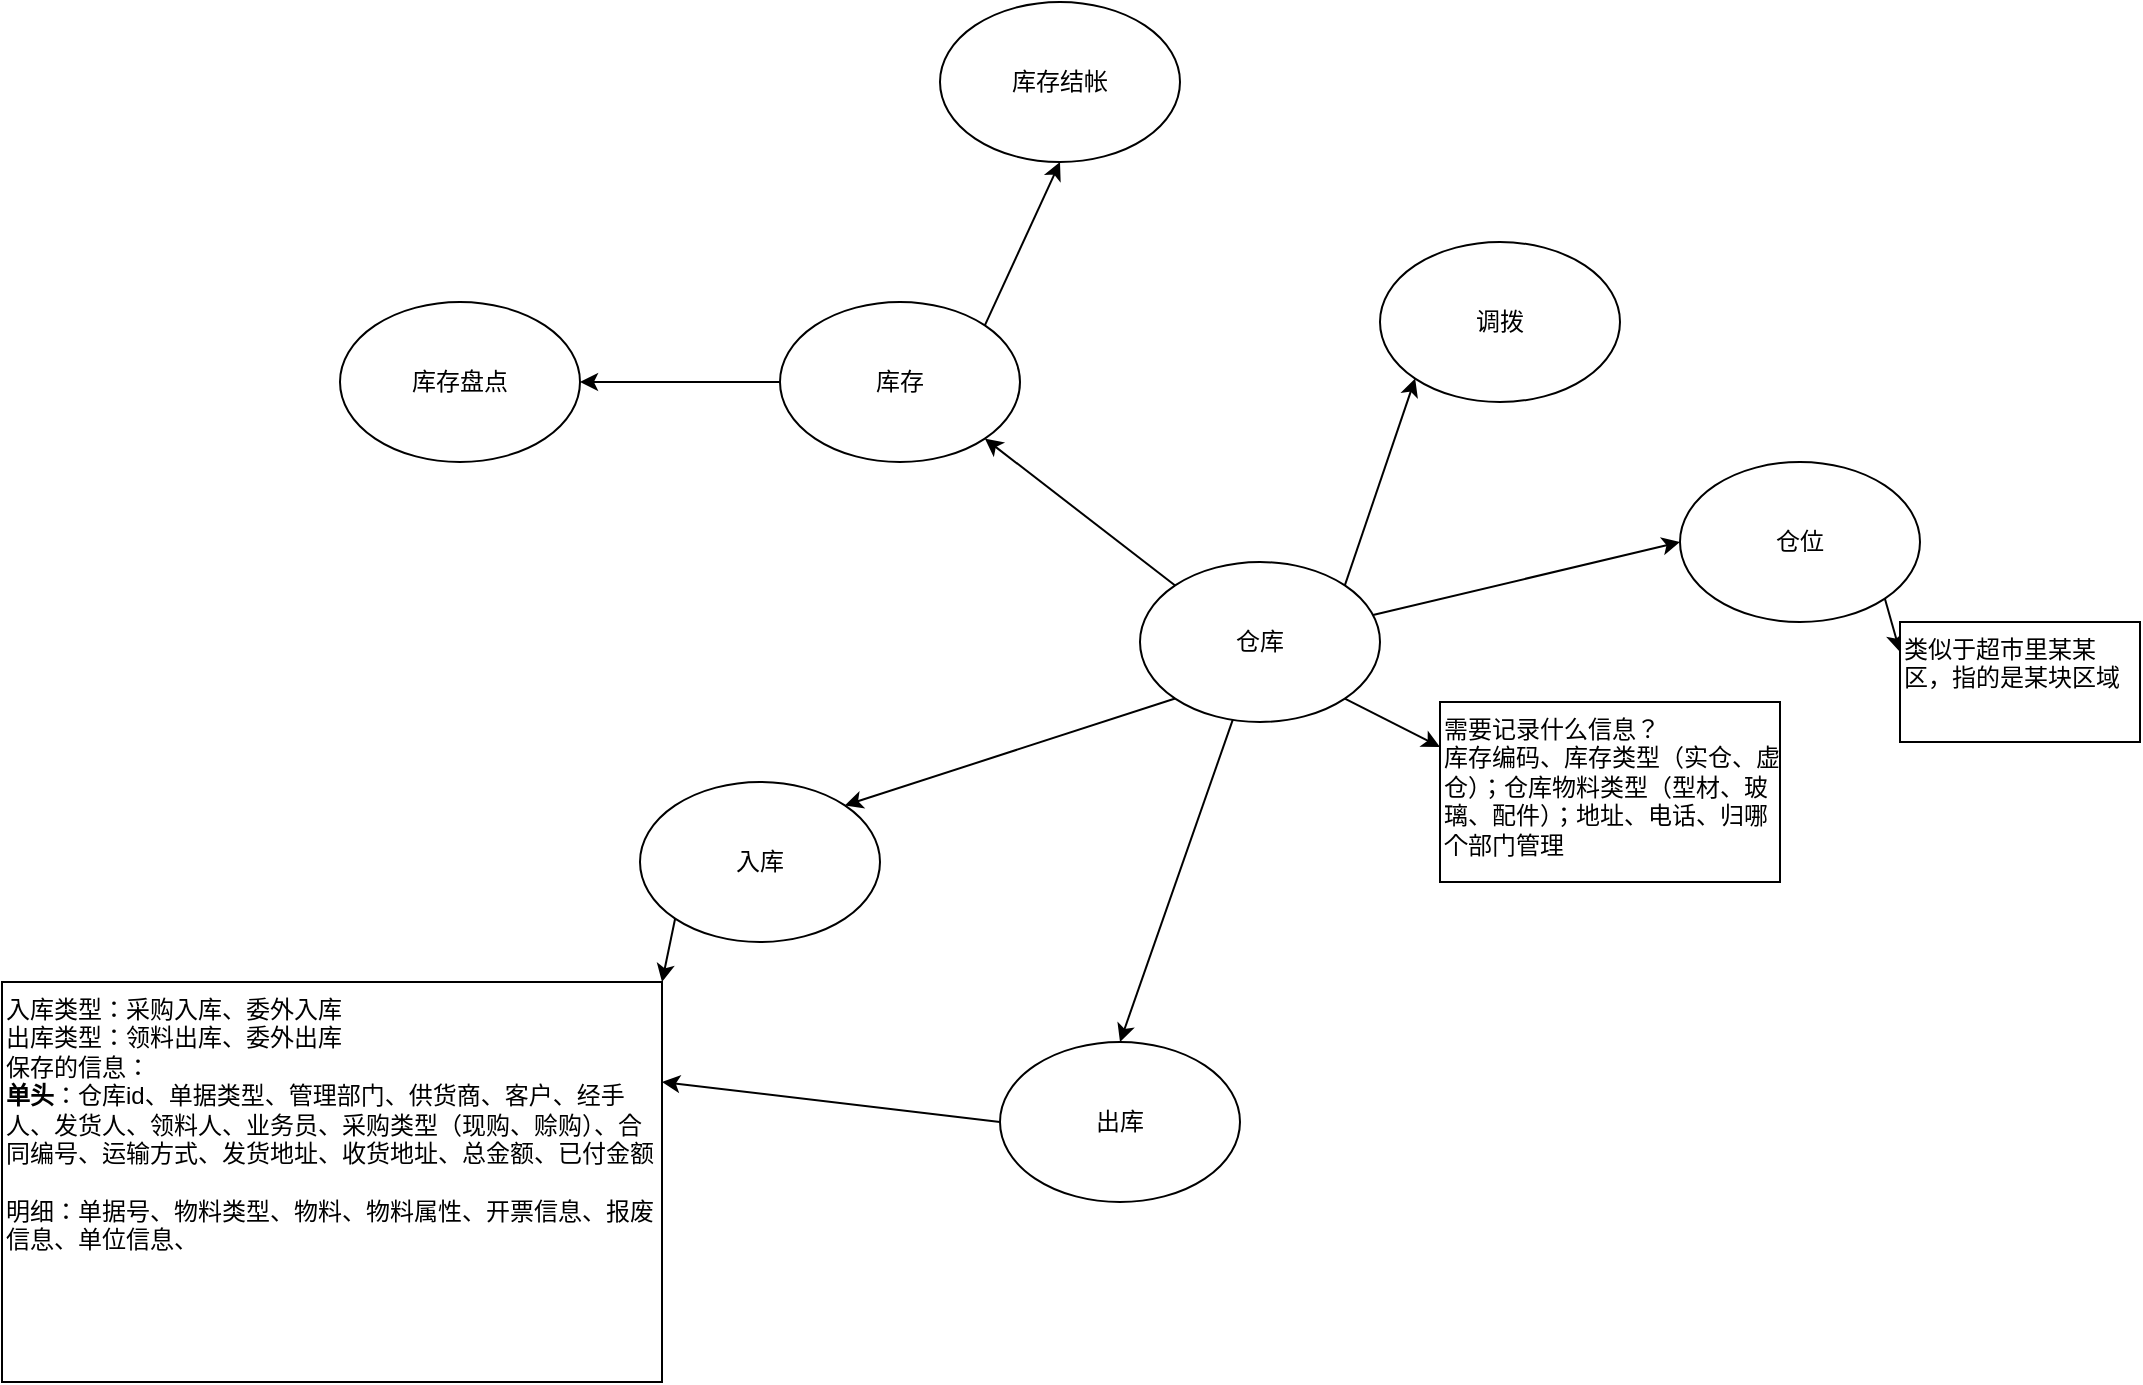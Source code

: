 <mxfile version="28.0.7">
  <diagram name="第 1 页" id="vNpipkyIo6hlMvCb-rWN">
    <mxGraphModel dx="1348" dy="779" grid="1" gridSize="10" guides="1" tooltips="1" connect="1" arrows="1" fold="1" page="1" pageScale="1" pageWidth="3300" pageHeight="4681" math="0" shadow="0">
      <root>
        <mxCell id="0" />
        <mxCell id="1" parent="0" />
        <mxCell id="bcbLDdxJfO9VDAEmfC5w-3" style="rounded=0;orthogonalLoop=1;jettySize=auto;html=1;entryX=0;entryY=0.5;entryDx=0;entryDy=0;" parent="1" source="bcbLDdxJfO9VDAEmfC5w-1" target="bcbLDdxJfO9VDAEmfC5w-2" edge="1">
          <mxGeometry relative="1" as="geometry" />
        </mxCell>
        <mxCell id="XjHJWzj3tPjJtDDLOWkv-3" style="rounded=0;orthogonalLoop=1;jettySize=auto;html=1;exitX=0;exitY=1;exitDx=0;exitDy=0;entryX=1;entryY=0;entryDx=0;entryDy=0;" edge="1" parent="1" source="bcbLDdxJfO9VDAEmfC5w-1" target="XjHJWzj3tPjJtDDLOWkv-2">
          <mxGeometry relative="1" as="geometry" />
        </mxCell>
        <mxCell id="XjHJWzj3tPjJtDDLOWkv-5" style="rounded=0;orthogonalLoop=1;jettySize=auto;html=1;exitX=1;exitY=1;exitDx=0;exitDy=0;entryX=0;entryY=0.25;entryDx=0;entryDy=0;" edge="1" parent="1" source="bcbLDdxJfO9VDAEmfC5w-1" target="bcbLDdxJfO9VDAEmfC5w-6">
          <mxGeometry relative="1" as="geometry" />
        </mxCell>
        <mxCell id="XjHJWzj3tPjJtDDLOWkv-11" style="edgeStyle=none;rounded=0;orthogonalLoop=1;jettySize=auto;html=1;exitX=1;exitY=0;exitDx=0;exitDy=0;entryX=0;entryY=1;entryDx=0;entryDy=0;" edge="1" parent="1" source="bcbLDdxJfO9VDAEmfC5w-1" target="XjHJWzj3tPjJtDDLOWkv-10">
          <mxGeometry relative="1" as="geometry" />
        </mxCell>
        <mxCell id="XjHJWzj3tPjJtDDLOWkv-12" style="edgeStyle=none;rounded=0;orthogonalLoop=1;jettySize=auto;html=1;entryX=0.5;entryY=0;entryDx=0;entryDy=0;" edge="1" parent="1" source="bcbLDdxJfO9VDAEmfC5w-1" target="XjHJWzj3tPjJtDDLOWkv-4">
          <mxGeometry relative="1" as="geometry" />
        </mxCell>
        <mxCell id="XjHJWzj3tPjJtDDLOWkv-21" style="edgeStyle=none;rounded=0;orthogonalLoop=1;jettySize=auto;html=1;exitX=0;exitY=0;exitDx=0;exitDy=0;entryX=1;entryY=1;entryDx=0;entryDy=0;" edge="1" parent="1" source="bcbLDdxJfO9VDAEmfC5w-1" target="XjHJWzj3tPjJtDDLOWkv-20">
          <mxGeometry relative="1" as="geometry" />
        </mxCell>
        <mxCell id="bcbLDdxJfO9VDAEmfC5w-1" value="仓库" style="ellipse;whiteSpace=wrap;html=1;" parent="1" vertex="1">
          <mxGeometry x="740" y="410" width="120" height="80" as="geometry" />
        </mxCell>
        <mxCell id="XjHJWzj3tPjJtDDLOWkv-6" style="rounded=0;orthogonalLoop=1;jettySize=auto;html=1;exitX=1;exitY=1;exitDx=0;exitDy=0;entryX=0;entryY=0.25;entryDx=0;entryDy=0;" edge="1" parent="1" source="bcbLDdxJfO9VDAEmfC5w-2" target="XjHJWzj3tPjJtDDLOWkv-1">
          <mxGeometry relative="1" as="geometry" />
        </mxCell>
        <mxCell id="bcbLDdxJfO9VDAEmfC5w-2" value="仓位" style="ellipse;whiteSpace=wrap;html=1;" parent="1" vertex="1">
          <mxGeometry x="1010" y="360" width="120" height="80" as="geometry" />
        </mxCell>
        <mxCell id="bcbLDdxJfO9VDAEmfC5w-6" value="&lt;div&gt;需要记录什么信息？&lt;/div&gt;库存编码、库存类型（实仓、虚仓）；仓库物料类型（型材、玻璃、配件）；地址、电话、归哪个部门管理" style="rounded=0;whiteSpace=wrap;html=1;labelPosition=center;verticalLabelPosition=middle;align=left;verticalAlign=top;" parent="1" vertex="1">
          <mxGeometry x="890" y="480" width="170" height="90" as="geometry" />
        </mxCell>
        <mxCell id="XjHJWzj3tPjJtDDLOWkv-1" value="类似于超市里某某区，指的是某块区域" style="rounded=0;whiteSpace=wrap;html=1;verticalAlign=top;align=left;" vertex="1" parent="1">
          <mxGeometry x="1120" y="440" width="120" height="60" as="geometry" />
        </mxCell>
        <mxCell id="XjHJWzj3tPjJtDDLOWkv-17" style="edgeStyle=none;rounded=0;orthogonalLoop=1;jettySize=auto;html=1;exitX=0;exitY=1;exitDx=0;exitDy=0;entryX=1;entryY=0;entryDx=0;entryDy=0;" edge="1" parent="1" source="XjHJWzj3tPjJtDDLOWkv-2" target="XjHJWzj3tPjJtDDLOWkv-16">
          <mxGeometry relative="1" as="geometry" />
        </mxCell>
        <mxCell id="XjHJWzj3tPjJtDDLOWkv-2" value="入库" style="ellipse;whiteSpace=wrap;html=1;" vertex="1" parent="1">
          <mxGeometry x="490" y="520" width="120" height="80" as="geometry" />
        </mxCell>
        <mxCell id="XjHJWzj3tPjJtDDLOWkv-19" style="edgeStyle=none;rounded=0;orthogonalLoop=1;jettySize=auto;html=1;exitX=0;exitY=0.5;exitDx=0;exitDy=0;entryX=1;entryY=0.25;entryDx=0;entryDy=0;" edge="1" parent="1" source="XjHJWzj3tPjJtDDLOWkv-4" target="XjHJWzj3tPjJtDDLOWkv-16">
          <mxGeometry relative="1" as="geometry" />
        </mxCell>
        <mxCell id="XjHJWzj3tPjJtDDLOWkv-4" value="出库" style="ellipse;whiteSpace=wrap;html=1;" vertex="1" parent="1">
          <mxGeometry x="670" y="650" width="120" height="80" as="geometry" />
        </mxCell>
        <mxCell id="XjHJWzj3tPjJtDDLOWkv-10" value="调拨" style="ellipse;whiteSpace=wrap;html=1;" vertex="1" parent="1">
          <mxGeometry x="860" y="250" width="120" height="80" as="geometry" />
        </mxCell>
        <mxCell id="XjHJWzj3tPjJtDDLOWkv-16" value="&lt;div&gt;入库类型：采购入库、委外入库&lt;/div&gt;&lt;div&gt;出库类型：领料出库、委外出库&lt;br&gt;&lt;/div&gt;&lt;div&gt;保存的信息：&lt;/div&gt;&lt;div&gt;&lt;div class=&quot;lake-content&quot;&gt;&lt;strong&gt;&lt;span class=&quot;ne-text&quot;&gt;单头&lt;/span&gt;&lt;/strong&gt;&lt;span class=&quot;ne-text&quot;&gt;：仓库id、单据类型、管理部门、供货商、客户、经手人、发货人、领料人、业务员、采购类型（现购、赊购）、合同编号、运输方式、发货地址、收货地址、总金额、已付金额&lt;/span&gt;&lt;/div&gt;&lt;div class=&quot;lake-content&quot;&gt;&lt;span class=&quot;ne-text&quot;&gt;&lt;br&gt;&lt;/span&gt;&lt;/div&gt;&lt;/div&gt;明细：单据号、物料类型、物料、物料属性、开票信息、报废信息、单位信息、" style="rounded=0;whiteSpace=wrap;html=1;verticalAlign=top;align=left;" vertex="1" parent="1">
          <mxGeometry x="171" y="620" width="330" height="200" as="geometry" />
        </mxCell>
        <mxCell id="XjHJWzj3tPjJtDDLOWkv-24" style="edgeStyle=none;rounded=0;orthogonalLoop=1;jettySize=auto;html=1;exitX=0;exitY=0.5;exitDx=0;exitDy=0;entryX=1;entryY=0.5;entryDx=0;entryDy=0;" edge="1" parent="1" source="XjHJWzj3tPjJtDDLOWkv-20" target="XjHJWzj3tPjJtDDLOWkv-23">
          <mxGeometry relative="1" as="geometry" />
        </mxCell>
        <mxCell id="XjHJWzj3tPjJtDDLOWkv-26" style="edgeStyle=none;rounded=0;orthogonalLoop=1;jettySize=auto;html=1;exitX=1;exitY=0;exitDx=0;exitDy=0;entryX=0.5;entryY=1;entryDx=0;entryDy=0;" edge="1" parent="1" source="XjHJWzj3tPjJtDDLOWkv-20" target="XjHJWzj3tPjJtDDLOWkv-25">
          <mxGeometry relative="1" as="geometry" />
        </mxCell>
        <mxCell id="XjHJWzj3tPjJtDDLOWkv-20" value="库存" style="ellipse;whiteSpace=wrap;html=1;" vertex="1" parent="1">
          <mxGeometry x="560" y="280" width="120" height="80" as="geometry" />
        </mxCell>
        <mxCell id="XjHJWzj3tPjJtDDLOWkv-23" value="库存盘点" style="ellipse;whiteSpace=wrap;html=1;" vertex="1" parent="1">
          <mxGeometry x="340" y="280" width="120" height="80" as="geometry" />
        </mxCell>
        <mxCell id="XjHJWzj3tPjJtDDLOWkv-25" value="库存结帐" style="ellipse;whiteSpace=wrap;html=1;" vertex="1" parent="1">
          <mxGeometry x="640" y="130" width="120" height="80" as="geometry" />
        </mxCell>
      </root>
    </mxGraphModel>
  </diagram>
</mxfile>
